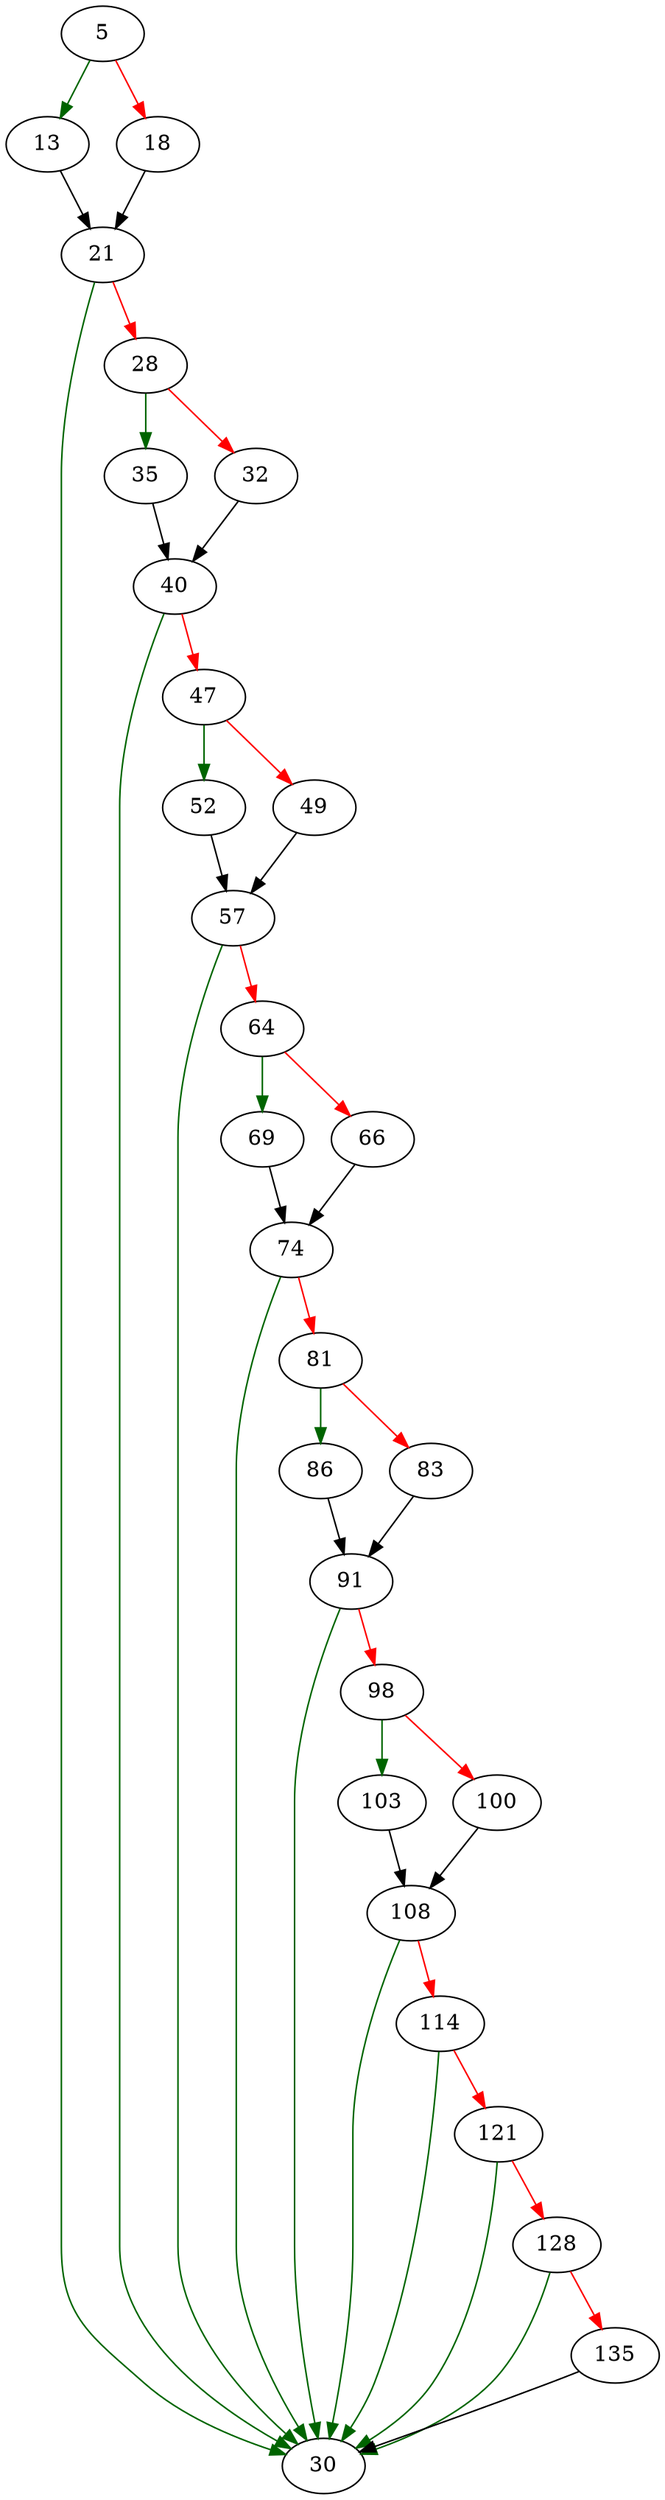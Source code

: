 strict digraph "version_etc_va" {
	// Node definitions.
	5 [entry=true];
	13;
	18;
	21;
	30;
	28;
	35;
	32;
	40;
	47;
	52;
	49;
	57;
	64;
	69;
	66;
	74;
	81;
	86;
	83;
	91;
	98;
	103;
	100;
	108;
	114;
	121;
	128;
	135;

	// Edge definitions.
	5 -> 13 [
		color=darkgreen
		cond=true
	];
	5 -> 18 [
		color=red
		cond=false
	];
	13 -> 21;
	18 -> 21;
	21 -> 30 [
		color=darkgreen
		cond=true
	];
	21 -> 28 [
		color=red
		cond=false
	];
	28 -> 35 [
		color=darkgreen
		cond=true
	];
	28 -> 32 [
		color=red
		cond=false
	];
	35 -> 40;
	32 -> 40;
	40 -> 30 [
		color=darkgreen
		cond=true
	];
	40 -> 47 [
		color=red
		cond=false
	];
	47 -> 52 [
		color=darkgreen
		cond=true
	];
	47 -> 49 [
		color=red
		cond=false
	];
	52 -> 57;
	49 -> 57;
	57 -> 30 [
		color=darkgreen
		cond=true
	];
	57 -> 64 [
		color=red
		cond=false
	];
	64 -> 69 [
		color=darkgreen
		cond=true
	];
	64 -> 66 [
		color=red
		cond=false
	];
	69 -> 74;
	66 -> 74;
	74 -> 30 [
		color=darkgreen
		cond=true
	];
	74 -> 81 [
		color=red
		cond=false
	];
	81 -> 86 [
		color=darkgreen
		cond=true
	];
	81 -> 83 [
		color=red
		cond=false
	];
	86 -> 91;
	83 -> 91;
	91 -> 30 [
		color=darkgreen
		cond=true
	];
	91 -> 98 [
		color=red
		cond=false
	];
	98 -> 103 [
		color=darkgreen
		cond=true
	];
	98 -> 100 [
		color=red
		cond=false
	];
	103 -> 108;
	100 -> 108;
	108 -> 30 [
		color=darkgreen
		cond=true
	];
	108 -> 114 [
		color=red
		cond=false
	];
	114 -> 30 [
		color=darkgreen
		cond=true
	];
	114 -> 121 [
		color=red
		cond=false
	];
	121 -> 30 [
		color=darkgreen
		cond=true
	];
	121 -> 128 [
		color=red
		cond=false
	];
	128 -> 30 [
		color=darkgreen
		cond=true
	];
	128 -> 135 [
		color=red
		cond=false
	];
	135 -> 30;
}